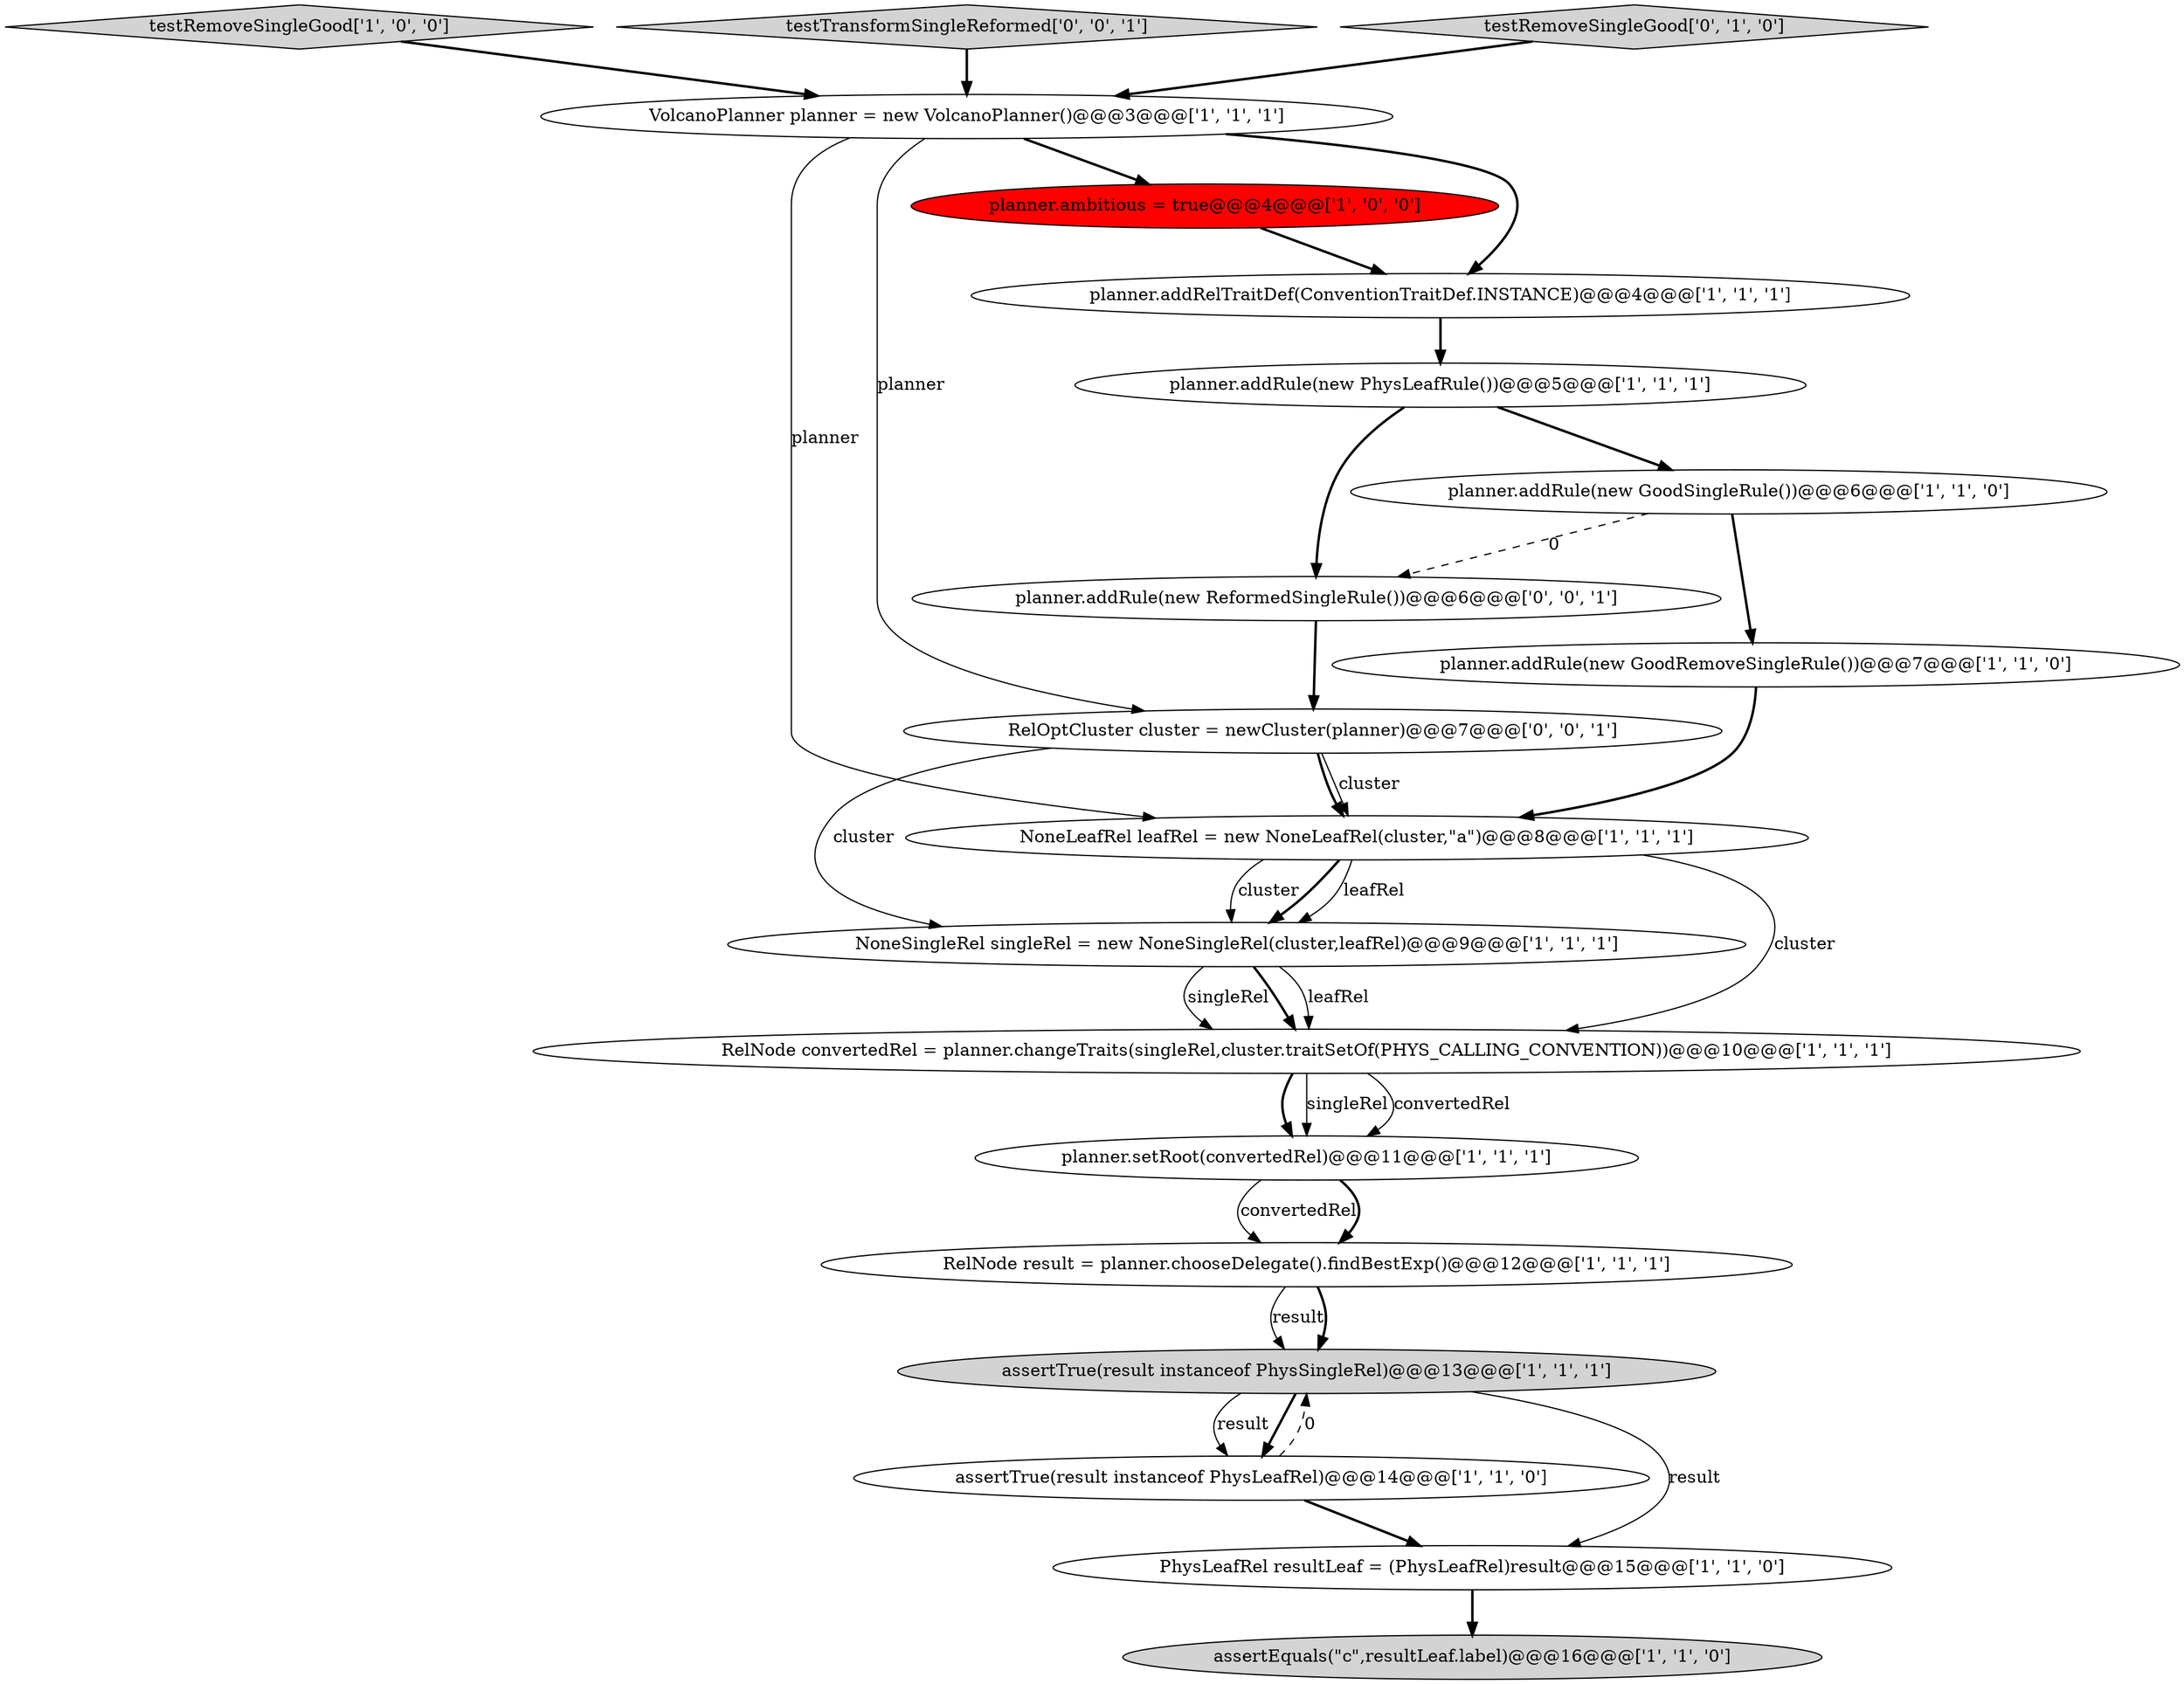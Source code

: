 digraph {
6 [style = filled, label = "NoneSingleRel singleRel = new NoneSingleRel(cluster,leafRel)@@@9@@@['1', '1', '1']", fillcolor = white, shape = ellipse image = "AAA0AAABBB1BBB"];
8 [style = filled, label = "planner.ambitious = true@@@4@@@['1', '0', '0']", fillcolor = red, shape = ellipse image = "AAA1AAABBB1BBB"];
2 [style = filled, label = "VolcanoPlanner planner = new VolcanoPlanner()@@@3@@@['1', '1', '1']", fillcolor = white, shape = ellipse image = "AAA0AAABBB1BBB"];
10 [style = filled, label = "testRemoveSingleGood['1', '0', '0']", fillcolor = lightgray, shape = diamond image = "AAA0AAABBB1BBB"];
14 [style = filled, label = "planner.addRule(new PhysLeafRule())@@@5@@@['1', '1', '1']", fillcolor = white, shape = ellipse image = "AAA0AAABBB1BBB"];
18 [style = filled, label = "testTransformSingleReformed['0', '0', '1']", fillcolor = lightgray, shape = diamond image = "AAA0AAABBB3BBB"];
12 [style = filled, label = "NoneLeafRel leafRel = new NoneLeafRel(cluster,\"a\")@@@8@@@['1', '1', '1']", fillcolor = white, shape = ellipse image = "AAA0AAABBB1BBB"];
17 [style = filled, label = "planner.addRule(new ReformedSingleRule())@@@6@@@['0', '0', '1']", fillcolor = white, shape = ellipse image = "AAA0AAABBB3BBB"];
1 [style = filled, label = "assertTrue(result instanceof PhysLeafRel)@@@14@@@['1', '1', '0']", fillcolor = white, shape = ellipse image = "AAA0AAABBB1BBB"];
13 [style = filled, label = "assertTrue(result instanceof PhysSingleRel)@@@13@@@['1', '1', '1']", fillcolor = lightgray, shape = ellipse image = "AAA0AAABBB1BBB"];
0 [style = filled, label = "assertEquals(\"c\",resultLeaf.label)@@@16@@@['1', '1', '0']", fillcolor = lightgray, shape = ellipse image = "AAA0AAABBB1BBB"];
15 [style = filled, label = "RelNode convertedRel = planner.changeTraits(singleRel,cluster.traitSetOf(PHYS_CALLING_CONVENTION))@@@10@@@['1', '1', '1']", fillcolor = white, shape = ellipse image = "AAA0AAABBB1BBB"];
5 [style = filled, label = "planner.addRule(new GoodSingleRule())@@@6@@@['1', '1', '0']", fillcolor = white, shape = ellipse image = "AAA0AAABBB1BBB"];
9 [style = filled, label = "planner.addRelTraitDef(ConventionTraitDef.INSTANCE)@@@4@@@['1', '1', '1']", fillcolor = white, shape = ellipse image = "AAA0AAABBB1BBB"];
7 [style = filled, label = "planner.setRoot(convertedRel)@@@11@@@['1', '1', '1']", fillcolor = white, shape = ellipse image = "AAA0AAABBB1BBB"];
19 [style = filled, label = "RelOptCluster cluster = newCluster(planner)@@@7@@@['0', '0', '1']", fillcolor = white, shape = ellipse image = "AAA0AAABBB3BBB"];
11 [style = filled, label = "planner.addRule(new GoodRemoveSingleRule())@@@7@@@['1', '1', '0']", fillcolor = white, shape = ellipse image = "AAA0AAABBB1BBB"];
4 [style = filled, label = "PhysLeafRel resultLeaf = (PhysLeafRel)result@@@15@@@['1', '1', '0']", fillcolor = white, shape = ellipse image = "AAA0AAABBB1BBB"];
16 [style = filled, label = "testRemoveSingleGood['0', '1', '0']", fillcolor = lightgray, shape = diamond image = "AAA0AAABBB2BBB"];
3 [style = filled, label = "RelNode result = planner.chooseDelegate().findBestExp()@@@12@@@['1', '1', '1']", fillcolor = white, shape = ellipse image = "AAA0AAABBB1BBB"];
3->13 [style = solid, label="result"];
1->4 [style = bold, label=""];
19->6 [style = solid, label="cluster"];
12->6 [style = solid, label="leafRel"];
15->7 [style = bold, label=""];
12->6 [style = solid, label="cluster"];
19->12 [style = bold, label=""];
6->15 [style = solid, label="leafRel"];
15->7 [style = solid, label="singleRel"];
14->17 [style = bold, label=""];
13->1 [style = solid, label="result"];
11->12 [style = bold, label=""];
2->19 [style = solid, label="planner"];
2->9 [style = bold, label=""];
16->2 [style = bold, label=""];
18->2 [style = bold, label=""];
7->3 [style = solid, label="convertedRel"];
12->6 [style = bold, label=""];
6->15 [style = solid, label="singleRel"];
17->19 [style = bold, label=""];
7->3 [style = bold, label=""];
6->15 [style = bold, label=""];
13->1 [style = bold, label=""];
4->0 [style = bold, label=""];
13->4 [style = solid, label="result"];
1->13 [style = dashed, label="0"];
2->12 [style = solid, label="planner"];
5->17 [style = dashed, label="0"];
8->9 [style = bold, label=""];
9->14 [style = bold, label=""];
3->13 [style = bold, label=""];
10->2 [style = bold, label=""];
5->11 [style = bold, label=""];
15->7 [style = solid, label="convertedRel"];
12->15 [style = solid, label="cluster"];
2->8 [style = bold, label=""];
14->5 [style = bold, label=""];
19->12 [style = solid, label="cluster"];
}
